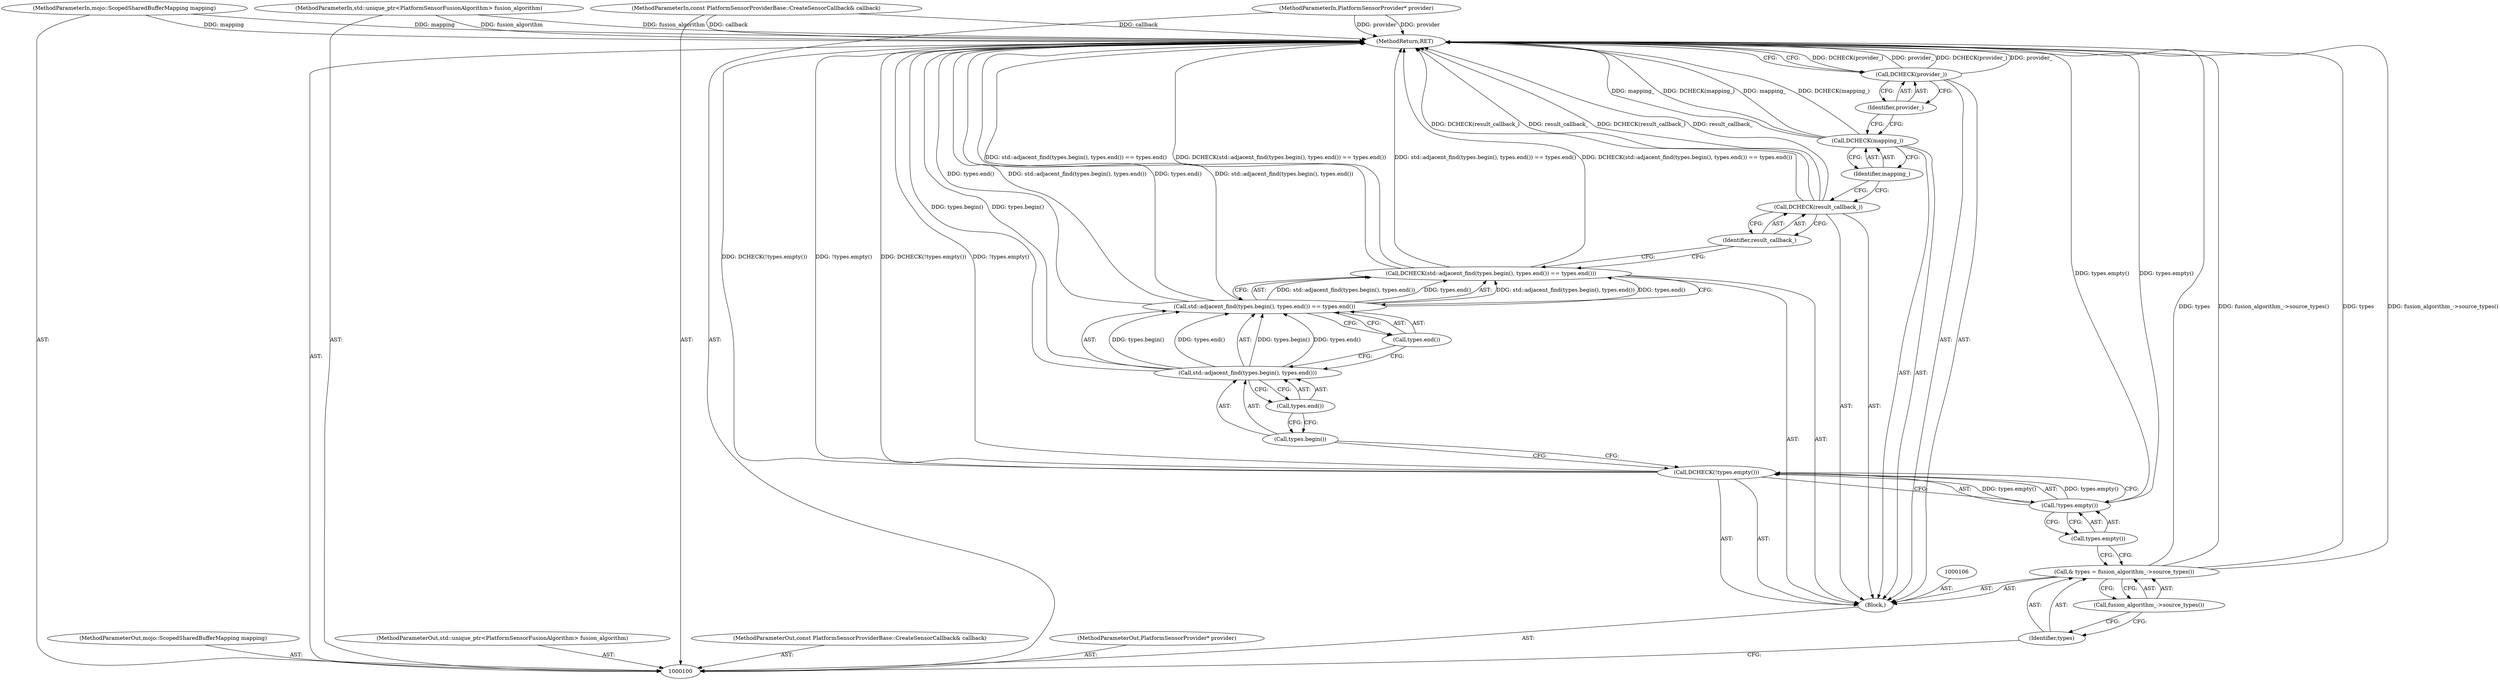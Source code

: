 digraph "1_Chrome_c0c8978849ac57e4ecd613ddc8ff7852a2054734_10" {
"1000101" [label="(MethodParameterIn,mojo::ScopedSharedBufferMapping mapping)"];
"1000170" [label="(MethodParameterOut,mojo::ScopedSharedBufferMapping mapping)"];
"1000125" [label="(MethodReturn,RET)"];
"1000111" [label="(Call,!types.empty())"];
"1000112" [label="(Call,types.empty())"];
"1000110" [label="(Call,DCHECK(!types.empty()))"];
"1000114" [label="(Call,std::adjacent_find(types.begin(), types.end()) == types.end())"];
"1000115" [label="(Call,std::adjacent_find(types.begin(), types.end()))"];
"1000116" [label="(Call,types.begin())"];
"1000117" [label="(Call,types.end())"];
"1000113" [label="(Call,DCHECK(std::adjacent_find(types.begin(), types.end()) == types.end()))"];
"1000118" [label="(Call,types.end())"];
"1000120" [label="(Identifier,result_callback_)"];
"1000119" [label="(Call,DCHECK(result_callback_))"];
"1000122" [label="(Identifier,mapping_)"];
"1000121" [label="(Call,DCHECK(mapping_))"];
"1000124" [label="(Identifier,provider_)"];
"1000123" [label="(Call,DCHECK(provider_))"];
"1000102" [label="(MethodParameterIn,std::unique_ptr<PlatformSensorFusionAlgorithm> fusion_algorithm)"];
"1000171" [label="(MethodParameterOut,std::unique_ptr<PlatformSensorFusionAlgorithm> fusion_algorithm)"];
"1000103" [label="(MethodParameterIn,const PlatformSensorProviderBase::CreateSensorCallback& callback)"];
"1000172" [label="(MethodParameterOut,const PlatformSensorProviderBase::CreateSensorCallback& callback)"];
"1000104" [label="(MethodParameterIn,PlatformSensorProvider* provider)"];
"1000173" [label="(MethodParameterOut,PlatformSensorProvider* provider)"];
"1000105" [label="(Block,)"];
"1000107" [label="(Call,& types = fusion_algorithm_->source_types())"];
"1000108" [label="(Identifier,types)"];
"1000109" [label="(Call,fusion_algorithm_->source_types())"];
"1000101" -> "1000100"  [label="AST: "];
"1000101" -> "1000125"  [label="DDG: mapping"];
"1000170" -> "1000100"  [label="AST: "];
"1000125" -> "1000100"  [label="AST: "];
"1000125" -> "1000123"  [label="CFG: "];
"1000107" -> "1000125"  [label="DDG: types"];
"1000107" -> "1000125"  [label="DDG: fusion_algorithm_->source_types()"];
"1000104" -> "1000125"  [label="DDG: provider"];
"1000113" -> "1000125"  [label="DDG: std::adjacent_find(types.begin(), types.end()) == types.end()"];
"1000113" -> "1000125"  [label="DDG: DCHECK(std::adjacent_find(types.begin(), types.end()) == types.end())"];
"1000123" -> "1000125"  [label="DDG: DCHECK(provider_)"];
"1000123" -> "1000125"  [label="DDG: provider_"];
"1000103" -> "1000125"  [label="DDG: callback"];
"1000114" -> "1000125"  [label="DDG: types.end()"];
"1000114" -> "1000125"  [label="DDG: std::adjacent_find(types.begin(), types.end())"];
"1000121" -> "1000125"  [label="DDG: mapping_"];
"1000121" -> "1000125"  [label="DDG: DCHECK(mapping_)"];
"1000119" -> "1000125"  [label="DDG: DCHECK(result_callback_)"];
"1000119" -> "1000125"  [label="DDG: result_callback_"];
"1000102" -> "1000125"  [label="DDG: fusion_algorithm"];
"1000111" -> "1000125"  [label="DDG: types.empty()"];
"1000101" -> "1000125"  [label="DDG: mapping"];
"1000110" -> "1000125"  [label="DDG: DCHECK(!types.empty())"];
"1000110" -> "1000125"  [label="DDG: !types.empty()"];
"1000115" -> "1000125"  [label="DDG: types.begin()"];
"1000111" -> "1000110"  [label="AST: "];
"1000111" -> "1000112"  [label="CFG: "];
"1000112" -> "1000111"  [label="AST: "];
"1000110" -> "1000111"  [label="CFG: "];
"1000111" -> "1000125"  [label="DDG: types.empty()"];
"1000111" -> "1000110"  [label="DDG: types.empty()"];
"1000112" -> "1000111"  [label="AST: "];
"1000112" -> "1000107"  [label="CFG: "];
"1000111" -> "1000112"  [label="CFG: "];
"1000110" -> "1000105"  [label="AST: "];
"1000110" -> "1000111"  [label="CFG: "];
"1000111" -> "1000110"  [label="AST: "];
"1000116" -> "1000110"  [label="CFG: "];
"1000110" -> "1000125"  [label="DDG: DCHECK(!types.empty())"];
"1000110" -> "1000125"  [label="DDG: !types.empty()"];
"1000111" -> "1000110"  [label="DDG: types.empty()"];
"1000114" -> "1000113"  [label="AST: "];
"1000114" -> "1000118"  [label="CFG: "];
"1000115" -> "1000114"  [label="AST: "];
"1000118" -> "1000114"  [label="AST: "];
"1000113" -> "1000114"  [label="CFG: "];
"1000114" -> "1000125"  [label="DDG: types.end()"];
"1000114" -> "1000125"  [label="DDG: std::adjacent_find(types.begin(), types.end())"];
"1000114" -> "1000113"  [label="DDG: std::adjacent_find(types.begin(), types.end())"];
"1000114" -> "1000113"  [label="DDG: types.end()"];
"1000115" -> "1000114"  [label="DDG: types.begin()"];
"1000115" -> "1000114"  [label="DDG: types.end()"];
"1000115" -> "1000114"  [label="AST: "];
"1000115" -> "1000117"  [label="CFG: "];
"1000116" -> "1000115"  [label="AST: "];
"1000117" -> "1000115"  [label="AST: "];
"1000118" -> "1000115"  [label="CFG: "];
"1000115" -> "1000125"  [label="DDG: types.begin()"];
"1000115" -> "1000114"  [label="DDG: types.begin()"];
"1000115" -> "1000114"  [label="DDG: types.end()"];
"1000116" -> "1000115"  [label="AST: "];
"1000116" -> "1000110"  [label="CFG: "];
"1000117" -> "1000116"  [label="CFG: "];
"1000117" -> "1000115"  [label="AST: "];
"1000117" -> "1000116"  [label="CFG: "];
"1000115" -> "1000117"  [label="CFG: "];
"1000113" -> "1000105"  [label="AST: "];
"1000113" -> "1000114"  [label="CFG: "];
"1000114" -> "1000113"  [label="AST: "];
"1000120" -> "1000113"  [label="CFG: "];
"1000113" -> "1000125"  [label="DDG: std::adjacent_find(types.begin(), types.end()) == types.end()"];
"1000113" -> "1000125"  [label="DDG: DCHECK(std::adjacent_find(types.begin(), types.end()) == types.end())"];
"1000114" -> "1000113"  [label="DDG: std::adjacent_find(types.begin(), types.end())"];
"1000114" -> "1000113"  [label="DDG: types.end()"];
"1000118" -> "1000114"  [label="AST: "];
"1000118" -> "1000115"  [label="CFG: "];
"1000114" -> "1000118"  [label="CFG: "];
"1000120" -> "1000119"  [label="AST: "];
"1000120" -> "1000113"  [label="CFG: "];
"1000119" -> "1000120"  [label="CFG: "];
"1000119" -> "1000105"  [label="AST: "];
"1000119" -> "1000120"  [label="CFG: "];
"1000120" -> "1000119"  [label="AST: "];
"1000122" -> "1000119"  [label="CFG: "];
"1000119" -> "1000125"  [label="DDG: DCHECK(result_callback_)"];
"1000119" -> "1000125"  [label="DDG: result_callback_"];
"1000122" -> "1000121"  [label="AST: "];
"1000122" -> "1000119"  [label="CFG: "];
"1000121" -> "1000122"  [label="CFG: "];
"1000121" -> "1000105"  [label="AST: "];
"1000121" -> "1000122"  [label="CFG: "];
"1000122" -> "1000121"  [label="AST: "];
"1000124" -> "1000121"  [label="CFG: "];
"1000121" -> "1000125"  [label="DDG: mapping_"];
"1000121" -> "1000125"  [label="DDG: DCHECK(mapping_)"];
"1000124" -> "1000123"  [label="AST: "];
"1000124" -> "1000121"  [label="CFG: "];
"1000123" -> "1000124"  [label="CFG: "];
"1000123" -> "1000105"  [label="AST: "];
"1000123" -> "1000124"  [label="CFG: "];
"1000124" -> "1000123"  [label="AST: "];
"1000125" -> "1000123"  [label="CFG: "];
"1000123" -> "1000125"  [label="DDG: DCHECK(provider_)"];
"1000123" -> "1000125"  [label="DDG: provider_"];
"1000102" -> "1000100"  [label="AST: "];
"1000102" -> "1000125"  [label="DDG: fusion_algorithm"];
"1000171" -> "1000100"  [label="AST: "];
"1000103" -> "1000100"  [label="AST: "];
"1000103" -> "1000125"  [label="DDG: callback"];
"1000172" -> "1000100"  [label="AST: "];
"1000104" -> "1000100"  [label="AST: "];
"1000104" -> "1000125"  [label="DDG: provider"];
"1000173" -> "1000100"  [label="AST: "];
"1000105" -> "1000100"  [label="AST: "];
"1000106" -> "1000105"  [label="AST: "];
"1000107" -> "1000105"  [label="AST: "];
"1000110" -> "1000105"  [label="AST: "];
"1000113" -> "1000105"  [label="AST: "];
"1000119" -> "1000105"  [label="AST: "];
"1000121" -> "1000105"  [label="AST: "];
"1000123" -> "1000105"  [label="AST: "];
"1000107" -> "1000105"  [label="AST: "];
"1000107" -> "1000109"  [label="CFG: "];
"1000108" -> "1000107"  [label="AST: "];
"1000109" -> "1000107"  [label="AST: "];
"1000112" -> "1000107"  [label="CFG: "];
"1000107" -> "1000125"  [label="DDG: types"];
"1000107" -> "1000125"  [label="DDG: fusion_algorithm_->source_types()"];
"1000108" -> "1000107"  [label="AST: "];
"1000108" -> "1000100"  [label="CFG: "];
"1000109" -> "1000108"  [label="CFG: "];
"1000109" -> "1000107"  [label="AST: "];
"1000109" -> "1000108"  [label="CFG: "];
"1000107" -> "1000109"  [label="CFG: "];
}
